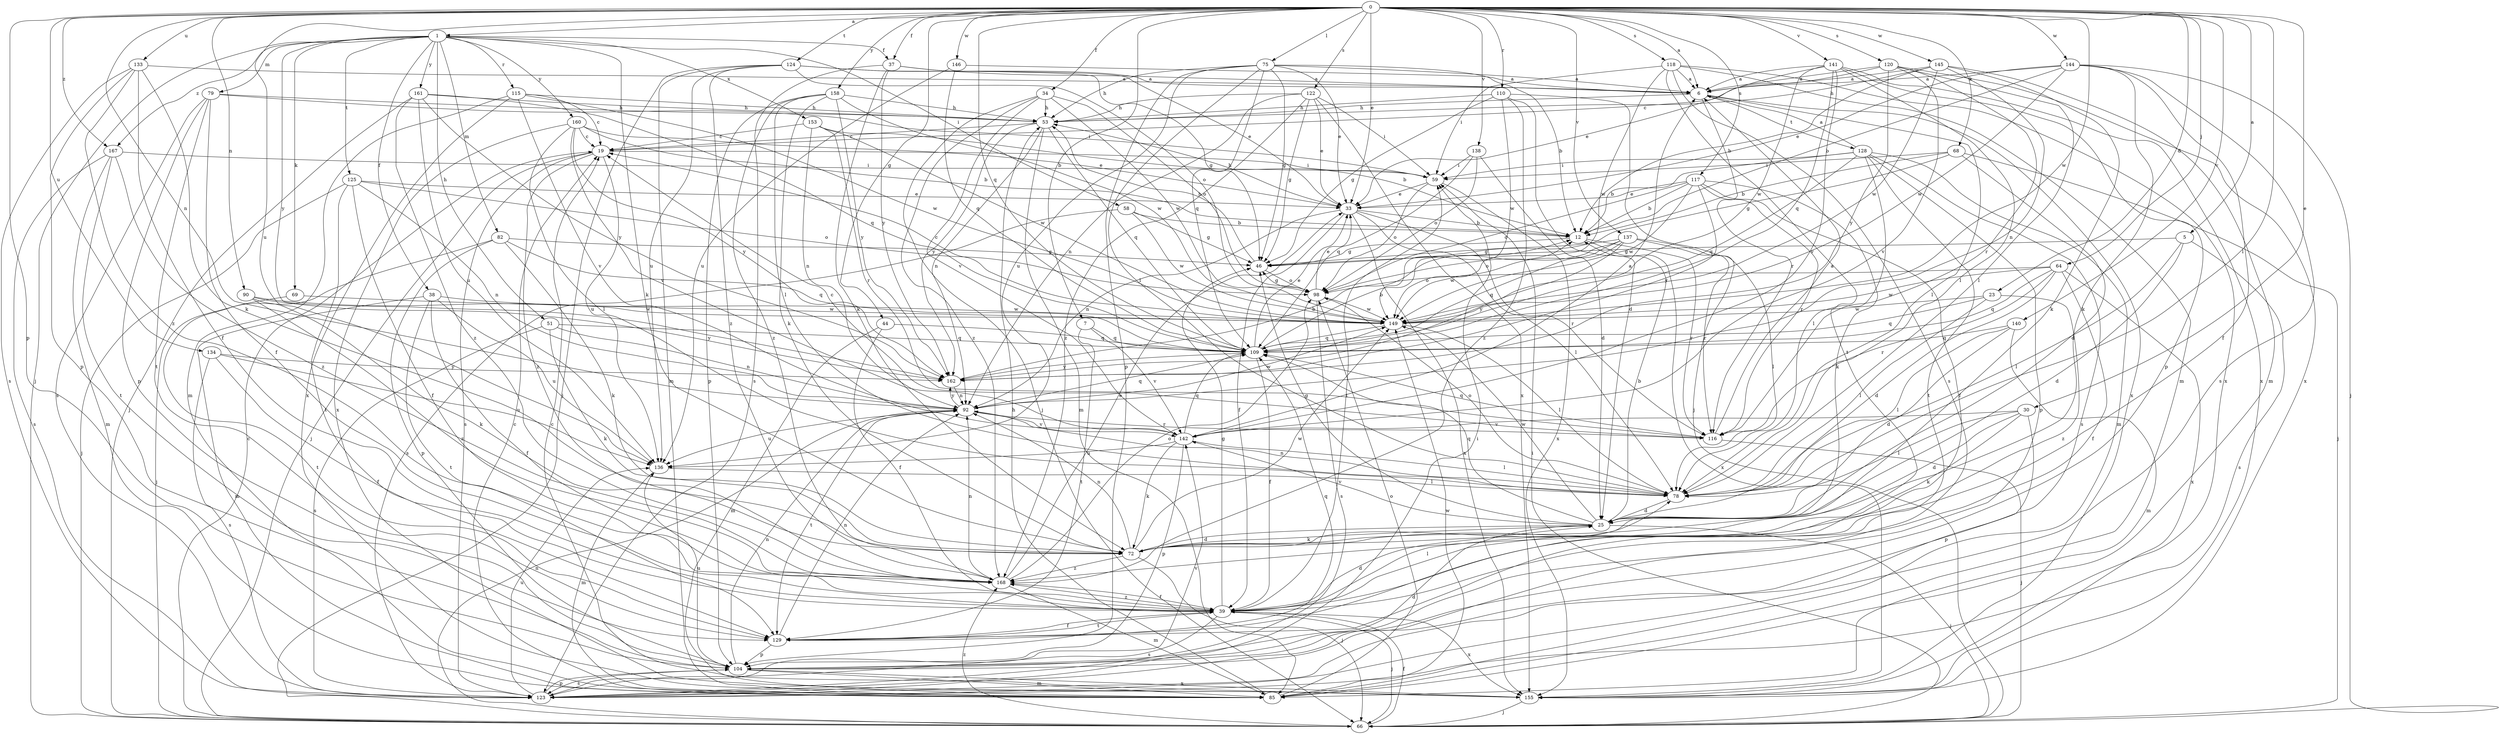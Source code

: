 strict digraph  {
0;
1;
5;
6;
7;
12;
19;
23;
25;
30;
33;
34;
37;
38;
39;
44;
46;
51;
53;
58;
59;
64;
66;
68;
69;
72;
75;
78;
79;
82;
85;
90;
92;
98;
104;
109;
110;
115;
116;
117;
118;
120;
122;
123;
124;
125;
128;
129;
133;
134;
136;
137;
138;
140;
141;
142;
144;
145;
146;
149;
153;
155;
158;
160;
161;
162;
167;
168;
0 -> 1  [label=a];
0 -> 5  [label=a];
0 -> 6  [label=a];
0 -> 7  [label=b];
0 -> 23  [label=d];
0 -> 30  [label=e];
0 -> 33  [label=e];
0 -> 34  [label=f];
0 -> 37  [label=f];
0 -> 44  [label=g];
0 -> 64  [label=j];
0 -> 68  [label=k];
0 -> 75  [label=l];
0 -> 78  [label=l];
0 -> 90  [label=n];
0 -> 92  [label=n];
0 -> 104  [label=p];
0 -> 109  [label=q];
0 -> 110  [label=r];
0 -> 117  [label=s];
0 -> 118  [label=s];
0 -> 120  [label=s];
0 -> 122  [label=s];
0 -> 124  [label=t];
0 -> 133  [label=u];
0 -> 134  [label=u];
0 -> 136  [label=u];
0 -> 137  [label=v];
0 -> 138  [label=v];
0 -> 140  [label=v];
0 -> 141  [label=v];
0 -> 144  [label=w];
0 -> 145  [label=w];
0 -> 146  [label=w];
0 -> 149  [label=w];
0 -> 158  [label=y];
0 -> 167  [label=z];
1 -> 37  [label=f];
1 -> 38  [label=f];
1 -> 51  [label=h];
1 -> 58  [label=i];
1 -> 66  [label=j];
1 -> 69  [label=k];
1 -> 72  [label=k];
1 -> 79  [label=m];
1 -> 82  [label=m];
1 -> 115  [label=r];
1 -> 125  [label=t];
1 -> 153  [label=x];
1 -> 160  [label=y];
1 -> 161  [label=y];
1 -> 162  [label=y];
1 -> 167  [label=z];
5 -> 25  [label=d];
5 -> 46  [label=g];
5 -> 78  [label=l];
5 -> 123  [label=s];
6 -> 53  [label=h];
6 -> 78  [label=l];
6 -> 116  [label=r];
6 -> 128  [label=t];
6 -> 155  [label=x];
7 -> 109  [label=q];
7 -> 129  [label=t];
7 -> 142  [label=v];
12 -> 46  [label=g];
12 -> 116  [label=r];
12 -> 155  [label=x];
19 -> 59  [label=i];
19 -> 66  [label=j];
19 -> 123  [label=s];
19 -> 136  [label=u];
19 -> 168  [label=z];
23 -> 78  [label=l];
23 -> 109  [label=q];
23 -> 149  [label=w];
23 -> 168  [label=z];
25 -> 12  [label=b];
25 -> 46  [label=g];
25 -> 66  [label=j];
25 -> 72  [label=k];
25 -> 109  [label=q];
25 -> 142  [label=v];
25 -> 149  [label=w];
30 -> 25  [label=d];
30 -> 72  [label=k];
30 -> 78  [label=l];
30 -> 104  [label=p];
30 -> 142  [label=v];
33 -> 12  [label=b];
33 -> 39  [label=f];
33 -> 53  [label=h];
33 -> 78  [label=l];
33 -> 92  [label=n];
33 -> 116  [label=r];
33 -> 155  [label=x];
34 -> 53  [label=h];
34 -> 66  [label=j];
34 -> 98  [label=o];
34 -> 142  [label=v];
34 -> 149  [label=w];
34 -> 168  [label=z];
37 -> 6  [label=a];
37 -> 46  [label=g];
37 -> 72  [label=k];
37 -> 123  [label=s];
37 -> 162  [label=y];
38 -> 39  [label=f];
38 -> 85  [label=m];
38 -> 129  [label=t];
38 -> 136  [label=u];
38 -> 149  [label=w];
39 -> 25  [label=d];
39 -> 46  [label=g];
39 -> 59  [label=i];
39 -> 66  [label=j];
39 -> 78  [label=l];
39 -> 123  [label=s];
39 -> 129  [label=t];
39 -> 155  [label=x];
39 -> 168  [label=z];
44 -> 39  [label=f];
44 -> 85  [label=m];
44 -> 109  [label=q];
46 -> 53  [label=h];
46 -> 98  [label=o];
51 -> 72  [label=k];
51 -> 92  [label=n];
51 -> 109  [label=q];
51 -> 123  [label=s];
53 -> 19  [label=c];
53 -> 85  [label=m];
53 -> 92  [label=n];
53 -> 109  [label=q];
53 -> 162  [label=y];
58 -> 12  [label=b];
58 -> 46  [label=g];
58 -> 123  [label=s];
58 -> 149  [label=w];
59 -> 33  [label=e];
59 -> 98  [label=o];
59 -> 155  [label=x];
64 -> 25  [label=d];
64 -> 39  [label=f];
64 -> 98  [label=o];
64 -> 109  [label=q];
64 -> 116  [label=r];
64 -> 149  [label=w];
64 -> 155  [label=x];
66 -> 19  [label=c];
66 -> 39  [label=f];
66 -> 59  [label=i];
66 -> 92  [label=n];
66 -> 168  [label=z];
68 -> 12  [label=b];
68 -> 25  [label=d];
68 -> 46  [label=g];
68 -> 59  [label=i];
68 -> 66  [label=j];
69 -> 129  [label=t];
69 -> 149  [label=w];
72 -> 25  [label=d];
72 -> 66  [label=j];
72 -> 92  [label=n];
72 -> 149  [label=w];
72 -> 168  [label=z];
75 -> 6  [label=a];
75 -> 12  [label=b];
75 -> 33  [label=e];
75 -> 46  [label=g];
75 -> 53  [label=h];
75 -> 78  [label=l];
75 -> 104  [label=p];
75 -> 109  [label=q];
75 -> 136  [label=u];
78 -> 25  [label=d];
78 -> 92  [label=n];
78 -> 98  [label=o];
79 -> 39  [label=f];
79 -> 53  [label=h];
79 -> 59  [label=i];
79 -> 104  [label=p];
79 -> 123  [label=s];
79 -> 129  [label=t];
82 -> 46  [label=g];
82 -> 66  [label=j];
82 -> 72  [label=k];
82 -> 104  [label=p];
82 -> 109  [label=q];
85 -> 19  [label=c];
85 -> 53  [label=h];
85 -> 98  [label=o];
85 -> 149  [label=w];
90 -> 72  [label=k];
90 -> 149  [label=w];
90 -> 162  [label=y];
90 -> 168  [label=z];
92 -> 109  [label=q];
92 -> 116  [label=r];
92 -> 129  [label=t];
92 -> 136  [label=u];
92 -> 142  [label=v];
92 -> 149  [label=w];
92 -> 162  [label=y];
98 -> 33  [label=e];
98 -> 46  [label=g];
98 -> 123  [label=s];
98 -> 149  [label=w];
104 -> 25  [label=d];
104 -> 85  [label=m];
104 -> 92  [label=n];
104 -> 123  [label=s];
104 -> 136  [label=u];
104 -> 155  [label=x];
109 -> 12  [label=b];
109 -> 33  [label=e];
109 -> 39  [label=f];
109 -> 162  [label=y];
110 -> 25  [label=d];
110 -> 46  [label=g];
110 -> 53  [label=h];
110 -> 66  [label=j];
110 -> 149  [label=w];
110 -> 168  [label=z];
115 -> 19  [label=c];
115 -> 53  [label=h];
115 -> 85  [label=m];
115 -> 142  [label=v];
115 -> 149  [label=w];
115 -> 155  [label=x];
116 -> 6  [label=a];
116 -> 19  [label=c];
116 -> 66  [label=j];
116 -> 109  [label=q];
117 -> 12  [label=b];
117 -> 33  [label=e];
117 -> 39  [label=f];
117 -> 72  [label=k];
117 -> 98  [label=o];
117 -> 116  [label=r];
117 -> 149  [label=w];
117 -> 162  [label=y];
118 -> 6  [label=a];
118 -> 59  [label=i];
118 -> 85  [label=m];
118 -> 123  [label=s];
118 -> 129  [label=t];
118 -> 149  [label=w];
118 -> 155  [label=x];
120 -> 6  [label=a];
120 -> 19  [label=c];
120 -> 78  [label=l];
120 -> 116  [label=r];
120 -> 142  [label=v];
120 -> 155  [label=x];
120 -> 162  [label=y];
122 -> 33  [label=e];
122 -> 46  [label=g];
122 -> 53  [label=h];
122 -> 59  [label=i];
122 -> 92  [label=n];
122 -> 155  [label=x];
122 -> 168  [label=z];
123 -> 59  [label=i];
123 -> 104  [label=p];
123 -> 136  [label=u];
123 -> 142  [label=v];
124 -> 6  [label=a];
124 -> 33  [label=e];
124 -> 66  [label=j];
124 -> 85  [label=m];
124 -> 98  [label=o];
124 -> 136  [label=u];
124 -> 168  [label=z];
125 -> 33  [label=e];
125 -> 39  [label=f];
125 -> 66  [label=j];
125 -> 92  [label=n];
125 -> 98  [label=o];
125 -> 129  [label=t];
128 -> 6  [label=a];
128 -> 12  [label=b];
128 -> 59  [label=i];
128 -> 78  [label=l];
128 -> 85  [label=m];
128 -> 104  [label=p];
128 -> 109  [label=q];
128 -> 123  [label=s];
128 -> 129  [label=t];
129 -> 39  [label=f];
129 -> 92  [label=n];
129 -> 104  [label=p];
129 -> 109  [label=q];
133 -> 6  [label=a];
133 -> 39  [label=f];
133 -> 72  [label=k];
133 -> 104  [label=p];
133 -> 123  [label=s];
133 -> 168  [label=z];
134 -> 39  [label=f];
134 -> 123  [label=s];
134 -> 136  [label=u];
134 -> 162  [label=y];
136 -> 78  [label=l];
136 -> 85  [label=m];
137 -> 46  [label=g];
137 -> 78  [label=l];
137 -> 98  [label=o];
137 -> 109  [label=q];
137 -> 116  [label=r];
137 -> 149  [label=w];
137 -> 162  [label=y];
138 -> 25  [label=d];
138 -> 59  [label=i];
138 -> 98  [label=o];
138 -> 109  [label=q];
140 -> 25  [label=d];
140 -> 78  [label=l];
140 -> 85  [label=m];
140 -> 109  [label=q];
141 -> 6  [label=a];
141 -> 33  [label=e];
141 -> 78  [label=l];
141 -> 104  [label=p];
141 -> 109  [label=q];
141 -> 142  [label=v];
141 -> 149  [label=w];
141 -> 155  [label=x];
142 -> 6  [label=a];
142 -> 72  [label=k];
142 -> 78  [label=l];
142 -> 104  [label=p];
142 -> 109  [label=q];
142 -> 136  [label=u];
144 -> 6  [label=a];
144 -> 12  [label=b];
144 -> 33  [label=e];
144 -> 39  [label=f];
144 -> 66  [label=j];
144 -> 72  [label=k];
144 -> 123  [label=s];
144 -> 149  [label=w];
145 -> 6  [label=a];
145 -> 12  [label=b];
145 -> 53  [label=h];
145 -> 72  [label=k];
145 -> 85  [label=m];
145 -> 92  [label=n];
145 -> 149  [label=w];
146 -> 6  [label=a];
146 -> 109  [label=q];
146 -> 136  [label=u];
149 -> 19  [label=c];
149 -> 78  [label=l];
149 -> 109  [label=q];
153 -> 12  [label=b];
153 -> 19  [label=c];
153 -> 92  [label=n];
153 -> 116  [label=r];
153 -> 149  [label=w];
155 -> 19  [label=c];
155 -> 66  [label=j];
158 -> 53  [label=h];
158 -> 72  [label=k];
158 -> 78  [label=l];
158 -> 104  [label=p];
158 -> 149  [label=w];
158 -> 162  [label=y];
158 -> 168  [label=z];
160 -> 12  [label=b];
160 -> 19  [label=c];
160 -> 33  [label=e];
160 -> 78  [label=l];
160 -> 142  [label=v];
160 -> 155  [label=x];
160 -> 162  [label=y];
161 -> 53  [label=h];
161 -> 66  [label=j];
161 -> 109  [label=q];
161 -> 136  [label=u];
161 -> 162  [label=y];
161 -> 168  [label=z];
162 -> 12  [label=b];
162 -> 92  [label=n];
167 -> 59  [label=i];
167 -> 85  [label=m];
167 -> 123  [label=s];
167 -> 129  [label=t];
167 -> 168  [label=z];
168 -> 33  [label=e];
168 -> 39  [label=f];
168 -> 85  [label=m];
168 -> 92  [label=n];
168 -> 98  [label=o];
}
